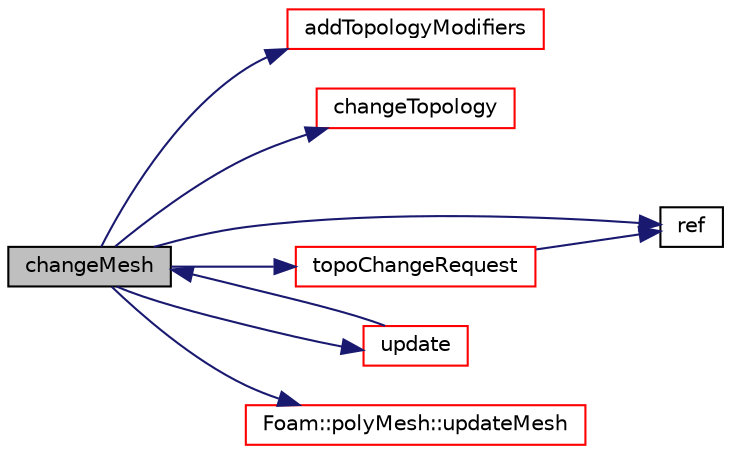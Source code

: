 digraph "changeMesh"
{
  bgcolor="transparent";
  edge [fontname="Helvetica",fontsize="10",labelfontname="Helvetica",labelfontsize="10"];
  node [fontname="Helvetica",fontsize="10",shape=record];
  rankdir="LR";
  Node1 [label="changeMesh",height=0.2,width=0.4,color="black", fillcolor="grey75", style="filled", fontcolor="black"];
  Node1 -> Node2 [color="midnightblue",fontsize="10",style="solid",fontname="Helvetica"];
  Node2 [label="addTopologyModifiers",height=0.2,width=0.4,color="red",URL="$a01984.html#a461219d779ff9952b8288045df8e8ebf",tooltip="Add given set of topology modifiers to the topoChanger. "];
  Node1 -> Node3 [color="midnightblue",fontsize="10",style="solid",fontname="Helvetica"];
  Node3 [label="changeTopology",height=0.2,width=0.4,color="red",URL="$a01984.html#a068d5efab18f428fe0fd6c1e962420a2",tooltip="Is topology change required. "];
  Node1 -> Node4 [color="midnightblue",fontsize="10",style="solid",fontname="Helvetica"];
  Node4 [label="ref",height=0.2,width=0.4,color="black",URL="$a03262.html#a2f770d65eab4a3a56807178d2277f713"];
  Node1 -> Node5 [color="midnightblue",fontsize="10",style="solid",fontname="Helvetica"];
  Node5 [label="topoChangeRequest",height=0.2,width=0.4,color="red",URL="$a01984.html#ac9d5cb8cbf747d22469d4367e44b144d",tooltip="Return topology change request. "];
  Node5 -> Node4 [color="midnightblue",fontsize="10",style="solid",fontname="Helvetica"];
  Node1 -> Node6 [color="midnightblue",fontsize="10",style="solid",fontname="Helvetica"];
  Node6 [label="update",height=0.2,width=0.4,color="red",URL="$a01984.html#accc228623c2483264bcb2d8f3d47b4db",tooltip="Force recalculation of locally stored data on topological change. "];
  Node6 -> Node1 [color="midnightblue",fontsize="10",style="solid",fontname="Helvetica"];
  Node1 -> Node7 [color="midnightblue",fontsize="10",style="solid",fontname="Helvetica"];
  Node7 [label="Foam::polyMesh::updateMesh",height=0.2,width=0.4,color="red",URL="$a01961.html#a9c8cde0b192708d622d874f8cc2df66d",tooltip="Update the mesh corresponding to given map. "];
}
